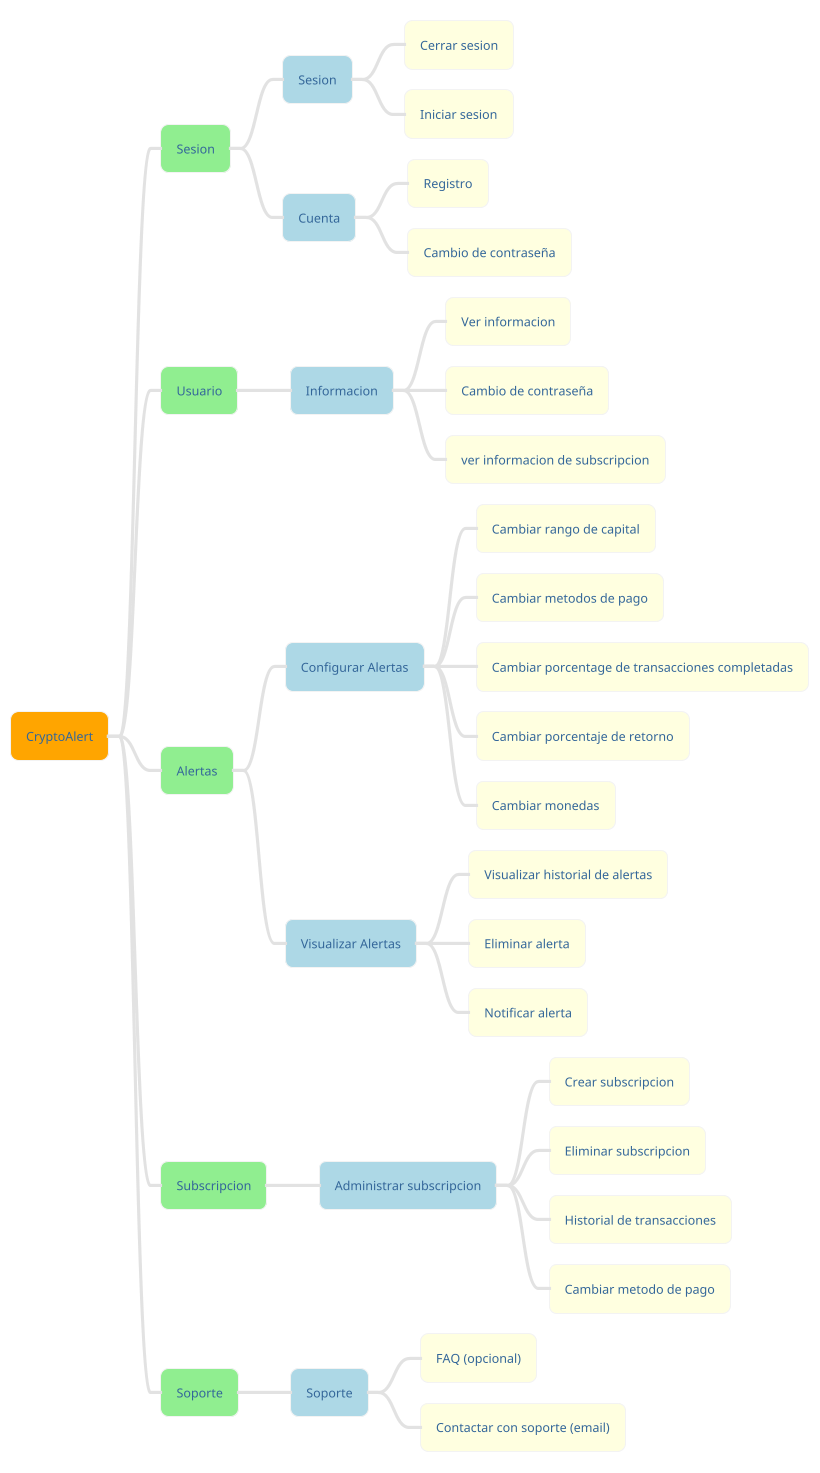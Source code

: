 @startmindmap
!theme lightgray
*[#Orange] CryptoAlert
 *[#lightgreen] Sesion
  *[#lightblue] Sesion
   *[#lightyellow] Cerrar sesion
   *[#lightyellow] Iniciar sesion
  *[#lightblue] Cuenta
   *[#lightyellow] Registro
   *[#lightyellow] Cambio de contraseña
 *[#lightgreen] Usuario
  *[#lightblue] Informacion
   *[#lightyellow] Ver informacion
   *[#lightyellow] Cambio de contraseña
   *[#lightyellow] ver informacion de subscripcion
 *[#lightgreen] Alertas
  *[#lightblue] Configurar Alertas
   *[#lightyellow] Cambiar rango de capital
   *[#lightyellow] Cambiar metodos de pago
   *[#lightyellow] Cambiar porcentage de transacciones completadas
   *[#lightyellow] Cambiar porcentaje de retorno
   *[#lightyellow] Cambiar monedas
  *[#lightblue] Visualizar Alertas
   *[#lightyellow] Visualizar historial de alertas
   *[#lightyellow] Eliminar alerta
   *[#lightyellow] Notificar alerta
 *[#lightgreen] Subscripcion
  *[#lightblue] Administrar subscripcion
   *[#lightyellow] Crear subscripcion
   *[#lightyellow] Eliminar subscripcion
   *[#lightyellow] Historial de transacciones
   *[#lightyellow] Cambiar metodo de pago
 *[#lightgreen] Soporte
  *[#lightblue] Soporte
   *[#lightyellow] FAQ (opcional)
   *[#lightyellow] Contactar con soporte (email)
@endmindmap
